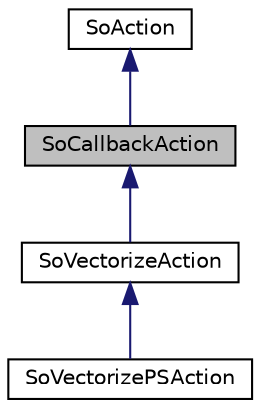 digraph "SoCallbackAction"
{
 // LATEX_PDF_SIZE
  edge [fontname="Helvetica",fontsize="10",labelfontname="Helvetica",labelfontsize="10"];
  node [fontname="Helvetica",fontsize="10",shape=record];
  Node1 [label="SoCallbackAction",height=0.2,width=0.4,color="black", fillcolor="grey75", style="filled", fontcolor="black",tooltip="The SoCallbackAction class invokes callbacks at specific nodes."];
  Node2 -> Node1 [dir="back",color="midnightblue",fontsize="10",style="solid",fontname="Helvetica"];
  Node2 [label="SoAction",height=0.2,width=0.4,color="black", fillcolor="white", style="filled",URL="$classSoAction.html",tooltip="The SoAction class is the base class for all traversal actions."];
  Node1 -> Node3 [dir="back",color="midnightblue",fontsize="10",style="solid",fontname="Helvetica"];
  Node3 [label="SoVectorizeAction",height=0.2,width=0.4,color="black", fillcolor="white", style="filled",URL="$classSoVectorizeAction.html",tooltip="The SoVectorizeAction class is the base class for vectorizing Coin scene graphs."];
  Node3 -> Node4 [dir="back",color="midnightblue",fontsize="10",style="solid",fontname="Helvetica"];
  Node4 [label="SoVectorizePSAction",height=0.2,width=0.4,color="black", fillcolor="white", style="filled",URL="$classSoVectorizePSAction.html",tooltip="The SoVectorizePSAction class is used for rendering to a PostScript file."];
}
